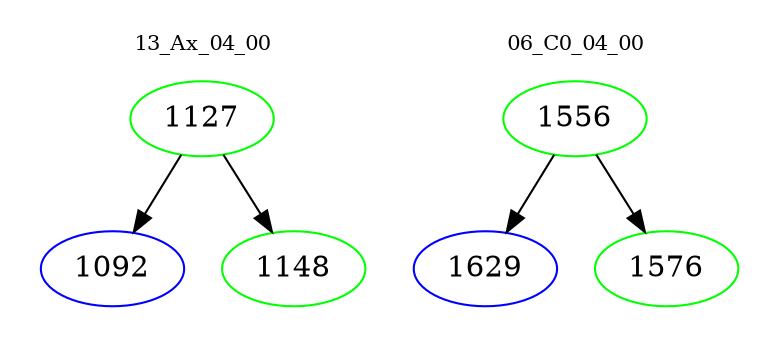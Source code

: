 digraph{
subgraph cluster_0 {
color = white
label = "13_Ax_04_00";
fontsize=10;
T0_1127 [label="1127", color="green"]
T0_1127 -> T0_1092 [color="black"]
T0_1092 [label="1092", color="blue"]
T0_1127 -> T0_1148 [color="black"]
T0_1148 [label="1148", color="green"]
}
subgraph cluster_1 {
color = white
label = "06_C0_04_00";
fontsize=10;
T1_1556 [label="1556", color="green"]
T1_1556 -> T1_1629 [color="black"]
T1_1629 [label="1629", color="blue"]
T1_1556 -> T1_1576 [color="black"]
T1_1576 [label="1576", color="green"]
}
}

